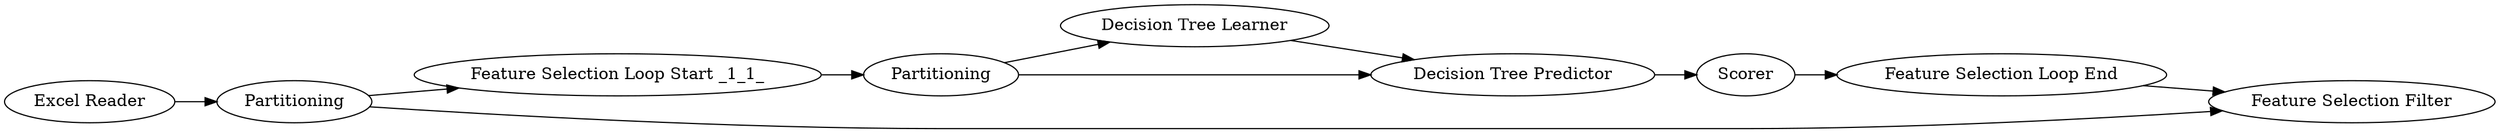 digraph {
	"-2557623230892078079_11" [label="Decision Tree Learner"]
	"-2557623230892078079_778" [label=Partitioning]
	"-2557623230892078079_8" [label="Feature Selection Loop Start _1_1_"]
	"-2557623230892078079_779" [label="Excel Reader"]
	"-2557623230892078079_6" [label=Partitioning]
	"-2557623230892078079_780" [label=Scorer]
	"-2557623230892078079_12" [label="Decision Tree Predictor"]
	"-2557623230892078079_3" [label="Feature Selection Filter"]
	"-2557623230892078079_2" [label="Feature Selection Loop End"]
	"-2557623230892078079_778" -> "-2557623230892078079_8"
	"-2557623230892078079_6" -> "-2557623230892078079_12"
	"-2557623230892078079_11" -> "-2557623230892078079_12"
	"-2557623230892078079_778" -> "-2557623230892078079_3"
	"-2557623230892078079_8" -> "-2557623230892078079_6"
	"-2557623230892078079_12" -> "-2557623230892078079_780"
	"-2557623230892078079_780" -> "-2557623230892078079_2"
	"-2557623230892078079_779" -> "-2557623230892078079_778"
	"-2557623230892078079_2" -> "-2557623230892078079_3"
	"-2557623230892078079_6" -> "-2557623230892078079_11"
	rankdir=LR
}
